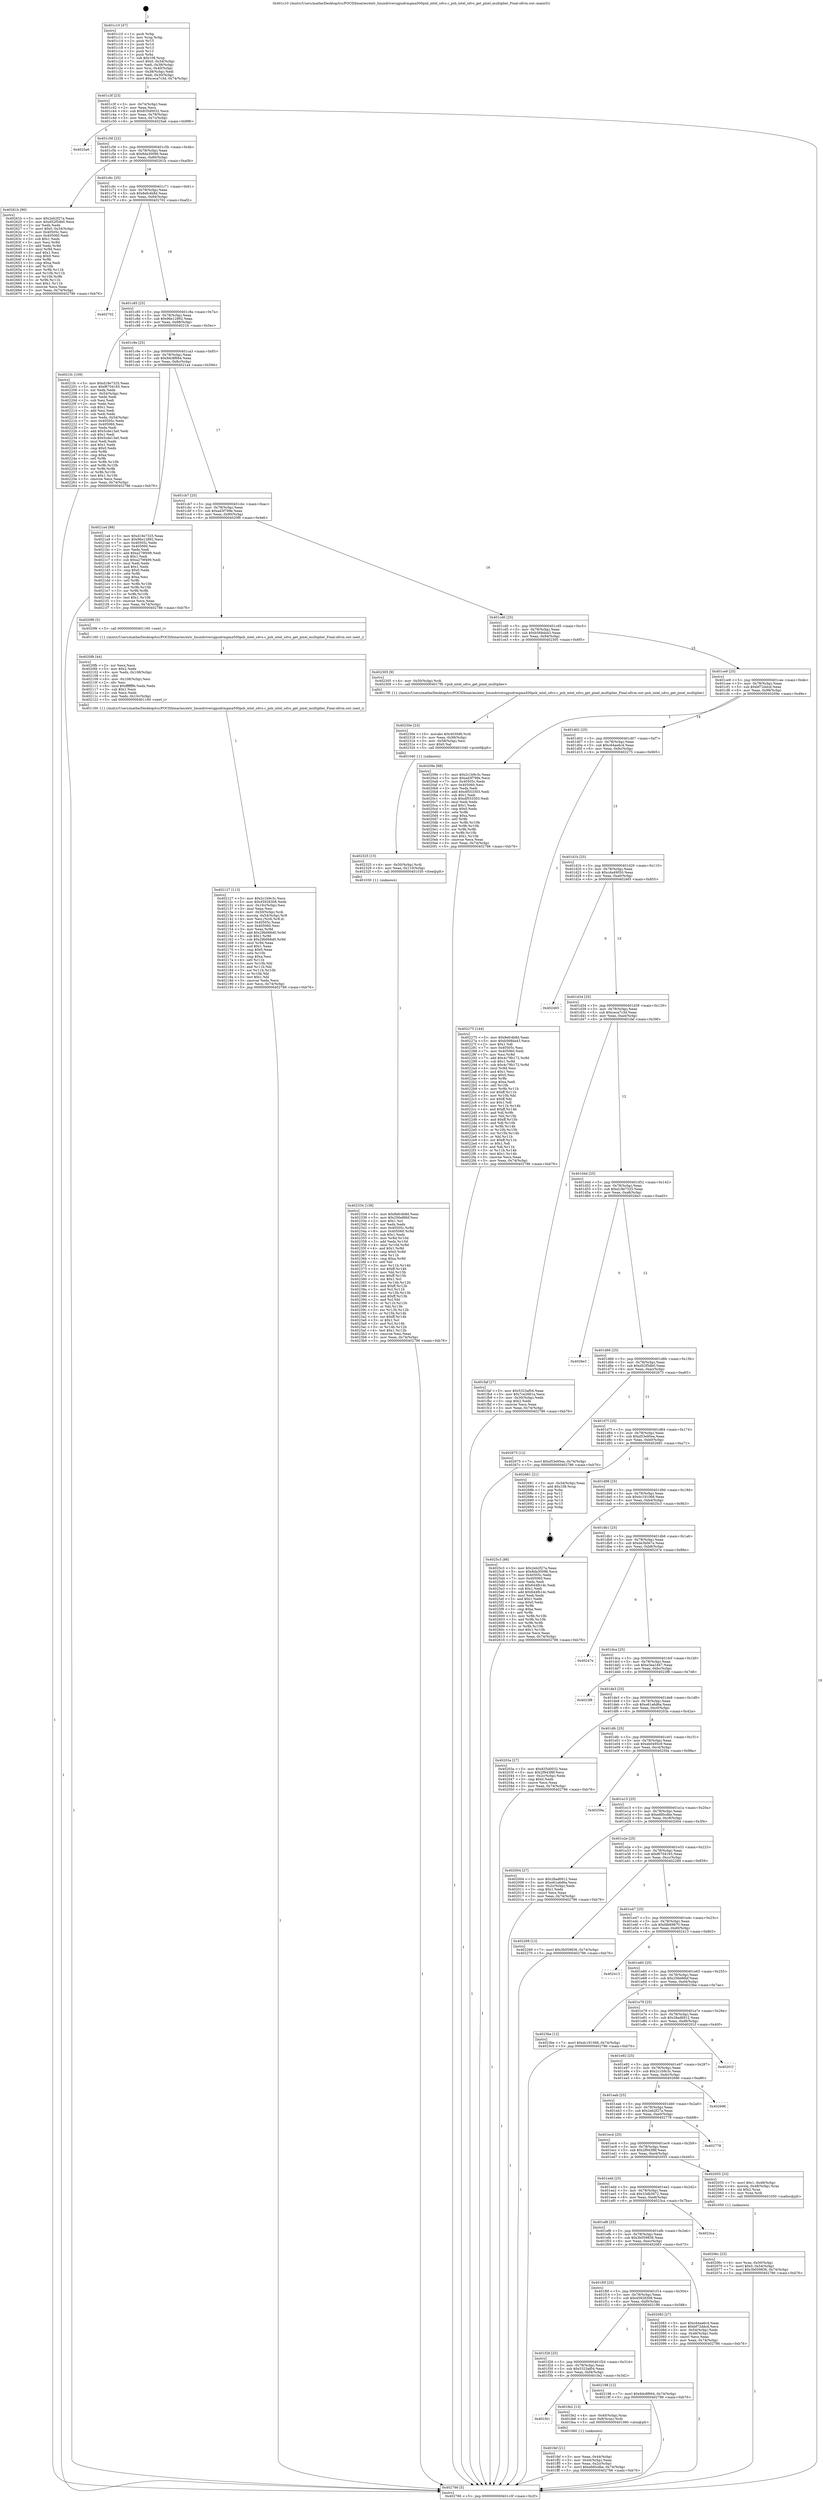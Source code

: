 digraph "0x401c10" {
  label = "0x401c10 (/mnt/c/Users/mathe/Desktop/tcc/POCII/binaries/extr_linuxdriversgpudrmgma500psb_intel_sdvo.c_psb_intel_sdvo_get_pixel_multiplier_Final-ollvm.out::main(0))"
  labelloc = "t"
  node[shape=record]

  Entry [label="",width=0.3,height=0.3,shape=circle,fillcolor=black,style=filled]
  "0x401c3f" [label="{
     0x401c3f [23]\l
     | [instrs]\l
     &nbsp;&nbsp;0x401c3f \<+3\>: mov -0x74(%rbp),%eax\l
     &nbsp;&nbsp;0x401c42 \<+2\>: mov %eax,%ecx\l
     &nbsp;&nbsp;0x401c44 \<+6\>: sub $0x835d0032,%ecx\l
     &nbsp;&nbsp;0x401c4a \<+3\>: mov %eax,-0x78(%rbp)\l
     &nbsp;&nbsp;0x401c4d \<+3\>: mov %ecx,-0x7c(%rbp)\l
     &nbsp;&nbsp;0x401c50 \<+6\>: je 00000000004025a6 \<main+0x996\>\l
  }"]
  "0x4025a6" [label="{
     0x4025a6\l
  }", style=dashed]
  "0x401c56" [label="{
     0x401c56 [22]\l
     | [instrs]\l
     &nbsp;&nbsp;0x401c56 \<+5\>: jmp 0000000000401c5b \<main+0x4b\>\l
     &nbsp;&nbsp;0x401c5b \<+3\>: mov -0x78(%rbp),%eax\l
     &nbsp;&nbsp;0x401c5e \<+5\>: sub $0x8da30096,%eax\l
     &nbsp;&nbsp;0x401c63 \<+3\>: mov %eax,-0x80(%rbp)\l
     &nbsp;&nbsp;0x401c66 \<+6\>: je 000000000040261b \<main+0xa0b\>\l
  }"]
  Exit [label="",width=0.3,height=0.3,shape=circle,fillcolor=black,style=filled,peripheries=2]
  "0x40261b" [label="{
     0x40261b [90]\l
     | [instrs]\l
     &nbsp;&nbsp;0x40261b \<+5\>: mov $0x2eb2f27a,%eax\l
     &nbsp;&nbsp;0x402620 \<+5\>: mov $0xd52f5db0,%ecx\l
     &nbsp;&nbsp;0x402625 \<+2\>: xor %edx,%edx\l
     &nbsp;&nbsp;0x402627 \<+7\>: movl $0x0,-0x34(%rbp)\l
     &nbsp;&nbsp;0x40262e \<+7\>: mov 0x40505c,%esi\l
     &nbsp;&nbsp;0x402635 \<+7\>: mov 0x405060,%edi\l
     &nbsp;&nbsp;0x40263c \<+3\>: sub $0x1,%edx\l
     &nbsp;&nbsp;0x40263f \<+3\>: mov %esi,%r8d\l
     &nbsp;&nbsp;0x402642 \<+3\>: add %edx,%r8d\l
     &nbsp;&nbsp;0x402645 \<+4\>: imul %r8d,%esi\l
     &nbsp;&nbsp;0x402649 \<+3\>: and $0x1,%esi\l
     &nbsp;&nbsp;0x40264c \<+3\>: cmp $0x0,%esi\l
     &nbsp;&nbsp;0x40264f \<+4\>: sete %r9b\l
     &nbsp;&nbsp;0x402653 \<+3\>: cmp $0xa,%edi\l
     &nbsp;&nbsp;0x402656 \<+4\>: setl %r10b\l
     &nbsp;&nbsp;0x40265a \<+3\>: mov %r9b,%r11b\l
     &nbsp;&nbsp;0x40265d \<+3\>: and %r10b,%r11b\l
     &nbsp;&nbsp;0x402660 \<+3\>: xor %r10b,%r9b\l
     &nbsp;&nbsp;0x402663 \<+3\>: or %r9b,%r11b\l
     &nbsp;&nbsp;0x402666 \<+4\>: test $0x1,%r11b\l
     &nbsp;&nbsp;0x40266a \<+3\>: cmovne %ecx,%eax\l
     &nbsp;&nbsp;0x40266d \<+3\>: mov %eax,-0x74(%rbp)\l
     &nbsp;&nbsp;0x402670 \<+5\>: jmp 0000000000402786 \<main+0xb76\>\l
  }"]
  "0x401c6c" [label="{
     0x401c6c [25]\l
     | [instrs]\l
     &nbsp;&nbsp;0x401c6c \<+5\>: jmp 0000000000401c71 \<main+0x61\>\l
     &nbsp;&nbsp;0x401c71 \<+3\>: mov -0x78(%rbp),%eax\l
     &nbsp;&nbsp;0x401c74 \<+5\>: sub $0x8efc4b8d,%eax\l
     &nbsp;&nbsp;0x401c79 \<+6\>: mov %eax,-0x84(%rbp)\l
     &nbsp;&nbsp;0x401c7f \<+6\>: je 0000000000402702 \<main+0xaf2\>\l
  }"]
  "0x402334" [label="{
     0x402334 [138]\l
     | [instrs]\l
     &nbsp;&nbsp;0x402334 \<+5\>: mov $0x8efc4b8d,%eax\l
     &nbsp;&nbsp;0x402339 \<+5\>: mov $0x256e86bf,%esi\l
     &nbsp;&nbsp;0x40233e \<+2\>: mov $0x1,%cl\l
     &nbsp;&nbsp;0x402340 \<+2\>: xor %edx,%edx\l
     &nbsp;&nbsp;0x402342 \<+8\>: mov 0x40505c,%r8d\l
     &nbsp;&nbsp;0x40234a \<+8\>: mov 0x405060,%r9d\l
     &nbsp;&nbsp;0x402352 \<+3\>: sub $0x1,%edx\l
     &nbsp;&nbsp;0x402355 \<+3\>: mov %r8d,%r10d\l
     &nbsp;&nbsp;0x402358 \<+3\>: add %edx,%r10d\l
     &nbsp;&nbsp;0x40235b \<+4\>: imul %r10d,%r8d\l
     &nbsp;&nbsp;0x40235f \<+4\>: and $0x1,%r8d\l
     &nbsp;&nbsp;0x402363 \<+4\>: cmp $0x0,%r8d\l
     &nbsp;&nbsp;0x402367 \<+4\>: sete %r11b\l
     &nbsp;&nbsp;0x40236b \<+4\>: cmp $0xa,%r9d\l
     &nbsp;&nbsp;0x40236f \<+3\>: setl %bl\l
     &nbsp;&nbsp;0x402372 \<+3\>: mov %r11b,%r14b\l
     &nbsp;&nbsp;0x402375 \<+4\>: xor $0xff,%r14b\l
     &nbsp;&nbsp;0x402379 \<+3\>: mov %bl,%r15b\l
     &nbsp;&nbsp;0x40237c \<+4\>: xor $0xff,%r15b\l
     &nbsp;&nbsp;0x402380 \<+3\>: xor $0x1,%cl\l
     &nbsp;&nbsp;0x402383 \<+3\>: mov %r14b,%r12b\l
     &nbsp;&nbsp;0x402386 \<+4\>: and $0xff,%r12b\l
     &nbsp;&nbsp;0x40238a \<+3\>: and %cl,%r11b\l
     &nbsp;&nbsp;0x40238d \<+3\>: mov %r15b,%r13b\l
     &nbsp;&nbsp;0x402390 \<+4\>: and $0xff,%r13b\l
     &nbsp;&nbsp;0x402394 \<+2\>: and %cl,%bl\l
     &nbsp;&nbsp;0x402396 \<+3\>: or %r11b,%r12b\l
     &nbsp;&nbsp;0x402399 \<+3\>: or %bl,%r13b\l
     &nbsp;&nbsp;0x40239c \<+3\>: xor %r13b,%r12b\l
     &nbsp;&nbsp;0x40239f \<+3\>: or %r15b,%r14b\l
     &nbsp;&nbsp;0x4023a2 \<+4\>: xor $0xff,%r14b\l
     &nbsp;&nbsp;0x4023a6 \<+3\>: or $0x1,%cl\l
     &nbsp;&nbsp;0x4023a9 \<+3\>: and %cl,%r14b\l
     &nbsp;&nbsp;0x4023ac \<+3\>: or %r14b,%r12b\l
     &nbsp;&nbsp;0x4023af \<+4\>: test $0x1,%r12b\l
     &nbsp;&nbsp;0x4023b3 \<+3\>: cmovne %esi,%eax\l
     &nbsp;&nbsp;0x4023b6 \<+3\>: mov %eax,-0x74(%rbp)\l
     &nbsp;&nbsp;0x4023b9 \<+5\>: jmp 0000000000402786 \<main+0xb76\>\l
  }"]
  "0x402702" [label="{
     0x402702\l
  }", style=dashed]
  "0x401c85" [label="{
     0x401c85 [25]\l
     | [instrs]\l
     &nbsp;&nbsp;0x401c85 \<+5\>: jmp 0000000000401c8a \<main+0x7a\>\l
     &nbsp;&nbsp;0x401c8a \<+3\>: mov -0x78(%rbp),%eax\l
     &nbsp;&nbsp;0x401c8d \<+5\>: sub $0x96e12892,%eax\l
     &nbsp;&nbsp;0x401c92 \<+6\>: mov %eax,-0x88(%rbp)\l
     &nbsp;&nbsp;0x401c98 \<+6\>: je 00000000004021fc \<main+0x5ec\>\l
  }"]
  "0x402325" [label="{
     0x402325 [15]\l
     | [instrs]\l
     &nbsp;&nbsp;0x402325 \<+4\>: mov -0x50(%rbp),%rdi\l
     &nbsp;&nbsp;0x402329 \<+6\>: mov %eax,-0x110(%rbp)\l
     &nbsp;&nbsp;0x40232f \<+5\>: call 0000000000401030 \<free@plt\>\l
     | [calls]\l
     &nbsp;&nbsp;0x401030 \{1\} (unknown)\l
  }"]
  "0x4021fc" [label="{
     0x4021fc [109]\l
     | [instrs]\l
     &nbsp;&nbsp;0x4021fc \<+5\>: mov $0xd18e7325,%eax\l
     &nbsp;&nbsp;0x402201 \<+5\>: mov $0xf6704165,%ecx\l
     &nbsp;&nbsp;0x402206 \<+2\>: xor %edx,%edx\l
     &nbsp;&nbsp;0x402208 \<+3\>: mov -0x54(%rbp),%esi\l
     &nbsp;&nbsp;0x40220b \<+2\>: mov %edx,%edi\l
     &nbsp;&nbsp;0x40220d \<+2\>: sub %esi,%edi\l
     &nbsp;&nbsp;0x40220f \<+2\>: mov %edx,%esi\l
     &nbsp;&nbsp;0x402211 \<+3\>: sub $0x1,%esi\l
     &nbsp;&nbsp;0x402214 \<+2\>: add %esi,%edi\l
     &nbsp;&nbsp;0x402216 \<+2\>: sub %edi,%edx\l
     &nbsp;&nbsp;0x402218 \<+3\>: mov %edx,-0x54(%rbp)\l
     &nbsp;&nbsp;0x40221b \<+7\>: mov 0x40505c,%edx\l
     &nbsp;&nbsp;0x402222 \<+7\>: mov 0x405060,%esi\l
     &nbsp;&nbsp;0x402229 \<+2\>: mov %edx,%edi\l
     &nbsp;&nbsp;0x40222b \<+6\>: add $0x5cde13a0,%edi\l
     &nbsp;&nbsp;0x402231 \<+3\>: sub $0x1,%edi\l
     &nbsp;&nbsp;0x402234 \<+6\>: sub $0x5cde13a0,%edi\l
     &nbsp;&nbsp;0x40223a \<+3\>: imul %edi,%edx\l
     &nbsp;&nbsp;0x40223d \<+3\>: and $0x1,%edx\l
     &nbsp;&nbsp;0x402240 \<+3\>: cmp $0x0,%edx\l
     &nbsp;&nbsp;0x402243 \<+4\>: sete %r8b\l
     &nbsp;&nbsp;0x402247 \<+3\>: cmp $0xa,%esi\l
     &nbsp;&nbsp;0x40224a \<+4\>: setl %r9b\l
     &nbsp;&nbsp;0x40224e \<+3\>: mov %r8b,%r10b\l
     &nbsp;&nbsp;0x402251 \<+3\>: and %r9b,%r10b\l
     &nbsp;&nbsp;0x402254 \<+3\>: xor %r9b,%r8b\l
     &nbsp;&nbsp;0x402257 \<+3\>: or %r8b,%r10b\l
     &nbsp;&nbsp;0x40225a \<+4\>: test $0x1,%r10b\l
     &nbsp;&nbsp;0x40225e \<+3\>: cmovne %ecx,%eax\l
     &nbsp;&nbsp;0x402261 \<+3\>: mov %eax,-0x74(%rbp)\l
     &nbsp;&nbsp;0x402264 \<+5\>: jmp 0000000000402786 \<main+0xb76\>\l
  }"]
  "0x401c9e" [label="{
     0x401c9e [25]\l
     | [instrs]\l
     &nbsp;&nbsp;0x401c9e \<+5\>: jmp 0000000000401ca3 \<main+0x93\>\l
     &nbsp;&nbsp;0x401ca3 \<+3\>: mov -0x78(%rbp),%eax\l
     &nbsp;&nbsp;0x401ca6 \<+5\>: sub $0x9dc8f664,%eax\l
     &nbsp;&nbsp;0x401cab \<+6\>: mov %eax,-0x8c(%rbp)\l
     &nbsp;&nbsp;0x401cb1 \<+6\>: je 00000000004021a4 \<main+0x594\>\l
  }"]
  "0x40230e" [label="{
     0x40230e [23]\l
     | [instrs]\l
     &nbsp;&nbsp;0x40230e \<+10\>: movabs $0x4030d6,%rdi\l
     &nbsp;&nbsp;0x402318 \<+3\>: mov %eax,-0x58(%rbp)\l
     &nbsp;&nbsp;0x40231b \<+3\>: mov -0x58(%rbp),%esi\l
     &nbsp;&nbsp;0x40231e \<+2\>: mov $0x0,%al\l
     &nbsp;&nbsp;0x402320 \<+5\>: call 0000000000401040 \<printf@plt\>\l
     | [calls]\l
     &nbsp;&nbsp;0x401040 \{1\} (unknown)\l
  }"]
  "0x4021a4" [label="{
     0x4021a4 [88]\l
     | [instrs]\l
     &nbsp;&nbsp;0x4021a4 \<+5\>: mov $0xd18e7325,%eax\l
     &nbsp;&nbsp;0x4021a9 \<+5\>: mov $0x96e12892,%ecx\l
     &nbsp;&nbsp;0x4021ae \<+7\>: mov 0x40505c,%edx\l
     &nbsp;&nbsp;0x4021b5 \<+7\>: mov 0x405060,%esi\l
     &nbsp;&nbsp;0x4021bc \<+2\>: mov %edx,%edi\l
     &nbsp;&nbsp;0x4021be \<+6\>: add $0xa279f499,%edi\l
     &nbsp;&nbsp;0x4021c4 \<+3\>: sub $0x1,%edi\l
     &nbsp;&nbsp;0x4021c7 \<+6\>: sub $0xa279f499,%edi\l
     &nbsp;&nbsp;0x4021cd \<+3\>: imul %edi,%edx\l
     &nbsp;&nbsp;0x4021d0 \<+3\>: and $0x1,%edx\l
     &nbsp;&nbsp;0x4021d3 \<+3\>: cmp $0x0,%edx\l
     &nbsp;&nbsp;0x4021d6 \<+4\>: sete %r8b\l
     &nbsp;&nbsp;0x4021da \<+3\>: cmp $0xa,%esi\l
     &nbsp;&nbsp;0x4021dd \<+4\>: setl %r9b\l
     &nbsp;&nbsp;0x4021e1 \<+3\>: mov %r8b,%r10b\l
     &nbsp;&nbsp;0x4021e4 \<+3\>: and %r9b,%r10b\l
     &nbsp;&nbsp;0x4021e7 \<+3\>: xor %r9b,%r8b\l
     &nbsp;&nbsp;0x4021ea \<+3\>: or %r8b,%r10b\l
     &nbsp;&nbsp;0x4021ed \<+4\>: test $0x1,%r10b\l
     &nbsp;&nbsp;0x4021f1 \<+3\>: cmovne %ecx,%eax\l
     &nbsp;&nbsp;0x4021f4 \<+3\>: mov %eax,-0x74(%rbp)\l
     &nbsp;&nbsp;0x4021f7 \<+5\>: jmp 0000000000402786 \<main+0xb76\>\l
  }"]
  "0x401cb7" [label="{
     0x401cb7 [25]\l
     | [instrs]\l
     &nbsp;&nbsp;0x401cb7 \<+5\>: jmp 0000000000401cbc \<main+0xac\>\l
     &nbsp;&nbsp;0x401cbc \<+3\>: mov -0x78(%rbp),%eax\l
     &nbsp;&nbsp;0x401cbf \<+5\>: sub $0xad3f799e,%eax\l
     &nbsp;&nbsp;0x401cc4 \<+6\>: mov %eax,-0x90(%rbp)\l
     &nbsp;&nbsp;0x401cca \<+6\>: je 00000000004020f6 \<main+0x4e6\>\l
  }"]
  "0x402127" [label="{
     0x402127 [113]\l
     | [instrs]\l
     &nbsp;&nbsp;0x402127 \<+5\>: mov $0x2c1b9c3c,%ecx\l
     &nbsp;&nbsp;0x40212c \<+5\>: mov $0x45928308,%edx\l
     &nbsp;&nbsp;0x402131 \<+6\>: mov -0x10c(%rbp),%esi\l
     &nbsp;&nbsp;0x402137 \<+3\>: imul %eax,%esi\l
     &nbsp;&nbsp;0x40213a \<+4\>: mov -0x50(%rbp),%rdi\l
     &nbsp;&nbsp;0x40213e \<+4\>: movslq -0x54(%rbp),%r8\l
     &nbsp;&nbsp;0x402142 \<+4\>: mov %esi,(%rdi,%r8,4)\l
     &nbsp;&nbsp;0x402146 \<+7\>: mov 0x40505c,%eax\l
     &nbsp;&nbsp;0x40214d \<+7\>: mov 0x405060,%esi\l
     &nbsp;&nbsp;0x402154 \<+3\>: mov %eax,%r9d\l
     &nbsp;&nbsp;0x402157 \<+7\>: add $0x29b066d0,%r9d\l
     &nbsp;&nbsp;0x40215e \<+4\>: sub $0x1,%r9d\l
     &nbsp;&nbsp;0x402162 \<+7\>: sub $0x29b066d0,%r9d\l
     &nbsp;&nbsp;0x402169 \<+4\>: imul %r9d,%eax\l
     &nbsp;&nbsp;0x40216d \<+3\>: and $0x1,%eax\l
     &nbsp;&nbsp;0x402170 \<+3\>: cmp $0x0,%eax\l
     &nbsp;&nbsp;0x402173 \<+4\>: sete %r10b\l
     &nbsp;&nbsp;0x402177 \<+3\>: cmp $0xa,%esi\l
     &nbsp;&nbsp;0x40217a \<+4\>: setl %r11b\l
     &nbsp;&nbsp;0x40217e \<+3\>: mov %r10b,%bl\l
     &nbsp;&nbsp;0x402181 \<+3\>: and %r11b,%bl\l
     &nbsp;&nbsp;0x402184 \<+3\>: xor %r11b,%r10b\l
     &nbsp;&nbsp;0x402187 \<+3\>: or %r10b,%bl\l
     &nbsp;&nbsp;0x40218a \<+3\>: test $0x1,%bl\l
     &nbsp;&nbsp;0x40218d \<+3\>: cmovne %edx,%ecx\l
     &nbsp;&nbsp;0x402190 \<+3\>: mov %ecx,-0x74(%rbp)\l
     &nbsp;&nbsp;0x402193 \<+5\>: jmp 0000000000402786 \<main+0xb76\>\l
  }"]
  "0x4020f6" [label="{
     0x4020f6 [5]\l
     | [instrs]\l
     &nbsp;&nbsp;0x4020f6 \<+5\>: call 0000000000401160 \<next_i\>\l
     | [calls]\l
     &nbsp;&nbsp;0x401160 \{1\} (/mnt/c/Users/mathe/Desktop/tcc/POCII/binaries/extr_linuxdriversgpudrmgma500psb_intel_sdvo.c_psb_intel_sdvo_get_pixel_multiplier_Final-ollvm.out::next_i)\l
  }"]
  "0x401cd0" [label="{
     0x401cd0 [25]\l
     | [instrs]\l
     &nbsp;&nbsp;0x401cd0 \<+5\>: jmp 0000000000401cd5 \<main+0xc5\>\l
     &nbsp;&nbsp;0x401cd5 \<+3\>: mov -0x78(%rbp),%eax\l
     &nbsp;&nbsp;0x401cd8 \<+5\>: sub $0xb568da43,%eax\l
     &nbsp;&nbsp;0x401cdd \<+6\>: mov %eax,-0x94(%rbp)\l
     &nbsp;&nbsp;0x401ce3 \<+6\>: je 0000000000402305 \<main+0x6f5\>\l
  }"]
  "0x4020fb" [label="{
     0x4020fb [44]\l
     | [instrs]\l
     &nbsp;&nbsp;0x4020fb \<+2\>: xor %ecx,%ecx\l
     &nbsp;&nbsp;0x4020fd \<+5\>: mov $0x2,%edx\l
     &nbsp;&nbsp;0x402102 \<+6\>: mov %edx,-0x108(%rbp)\l
     &nbsp;&nbsp;0x402108 \<+1\>: cltd\l
     &nbsp;&nbsp;0x402109 \<+6\>: mov -0x108(%rbp),%esi\l
     &nbsp;&nbsp;0x40210f \<+2\>: idiv %esi\l
     &nbsp;&nbsp;0x402111 \<+6\>: imul $0xfffffffe,%edx,%edx\l
     &nbsp;&nbsp;0x402117 \<+3\>: sub $0x1,%ecx\l
     &nbsp;&nbsp;0x40211a \<+2\>: sub %ecx,%edx\l
     &nbsp;&nbsp;0x40211c \<+6\>: mov %edx,-0x10c(%rbp)\l
     &nbsp;&nbsp;0x402122 \<+5\>: call 0000000000401160 \<next_i\>\l
     | [calls]\l
     &nbsp;&nbsp;0x401160 \{1\} (/mnt/c/Users/mathe/Desktop/tcc/POCII/binaries/extr_linuxdriversgpudrmgma500psb_intel_sdvo.c_psb_intel_sdvo_get_pixel_multiplier_Final-ollvm.out::next_i)\l
  }"]
  "0x402305" [label="{
     0x402305 [9]\l
     | [instrs]\l
     &nbsp;&nbsp;0x402305 \<+4\>: mov -0x50(%rbp),%rdi\l
     &nbsp;&nbsp;0x402309 \<+5\>: call 00000000004017f0 \<psb_intel_sdvo_get_pixel_multiplier\>\l
     | [calls]\l
     &nbsp;&nbsp;0x4017f0 \{1\} (/mnt/c/Users/mathe/Desktop/tcc/POCII/binaries/extr_linuxdriversgpudrmgma500psb_intel_sdvo.c_psb_intel_sdvo_get_pixel_multiplier_Final-ollvm.out::psb_intel_sdvo_get_pixel_multiplier)\l
  }"]
  "0x401ce9" [label="{
     0x401ce9 [25]\l
     | [instrs]\l
     &nbsp;&nbsp;0x401ce9 \<+5\>: jmp 0000000000401cee \<main+0xde\>\l
     &nbsp;&nbsp;0x401cee \<+3\>: mov -0x78(%rbp),%eax\l
     &nbsp;&nbsp;0x401cf1 \<+5\>: sub $0xbf72ddcd,%eax\l
     &nbsp;&nbsp;0x401cf6 \<+6\>: mov %eax,-0x98(%rbp)\l
     &nbsp;&nbsp;0x401cfc \<+6\>: je 000000000040209e \<main+0x48e\>\l
  }"]
  "0x40206c" [label="{
     0x40206c [23]\l
     | [instrs]\l
     &nbsp;&nbsp;0x40206c \<+4\>: mov %rax,-0x50(%rbp)\l
     &nbsp;&nbsp;0x402070 \<+7\>: movl $0x0,-0x54(%rbp)\l
     &nbsp;&nbsp;0x402077 \<+7\>: movl $0x3b059836,-0x74(%rbp)\l
     &nbsp;&nbsp;0x40207e \<+5\>: jmp 0000000000402786 \<main+0xb76\>\l
  }"]
  "0x40209e" [label="{
     0x40209e [88]\l
     | [instrs]\l
     &nbsp;&nbsp;0x40209e \<+5\>: mov $0x2c1b9c3c,%eax\l
     &nbsp;&nbsp;0x4020a3 \<+5\>: mov $0xad3f799e,%ecx\l
     &nbsp;&nbsp;0x4020a8 \<+7\>: mov 0x40505c,%edx\l
     &nbsp;&nbsp;0x4020af \<+7\>: mov 0x405060,%esi\l
     &nbsp;&nbsp;0x4020b6 \<+2\>: mov %edx,%edi\l
     &nbsp;&nbsp;0x4020b8 \<+6\>: add $0xdf553303,%edi\l
     &nbsp;&nbsp;0x4020be \<+3\>: sub $0x1,%edi\l
     &nbsp;&nbsp;0x4020c1 \<+6\>: sub $0xdf553303,%edi\l
     &nbsp;&nbsp;0x4020c7 \<+3\>: imul %edi,%edx\l
     &nbsp;&nbsp;0x4020ca \<+3\>: and $0x1,%edx\l
     &nbsp;&nbsp;0x4020cd \<+3\>: cmp $0x0,%edx\l
     &nbsp;&nbsp;0x4020d0 \<+4\>: sete %r8b\l
     &nbsp;&nbsp;0x4020d4 \<+3\>: cmp $0xa,%esi\l
     &nbsp;&nbsp;0x4020d7 \<+4\>: setl %r9b\l
     &nbsp;&nbsp;0x4020db \<+3\>: mov %r8b,%r10b\l
     &nbsp;&nbsp;0x4020de \<+3\>: and %r9b,%r10b\l
     &nbsp;&nbsp;0x4020e1 \<+3\>: xor %r9b,%r8b\l
     &nbsp;&nbsp;0x4020e4 \<+3\>: or %r8b,%r10b\l
     &nbsp;&nbsp;0x4020e7 \<+4\>: test $0x1,%r10b\l
     &nbsp;&nbsp;0x4020eb \<+3\>: cmovne %ecx,%eax\l
     &nbsp;&nbsp;0x4020ee \<+3\>: mov %eax,-0x74(%rbp)\l
     &nbsp;&nbsp;0x4020f1 \<+5\>: jmp 0000000000402786 \<main+0xb76\>\l
  }"]
  "0x401d02" [label="{
     0x401d02 [25]\l
     | [instrs]\l
     &nbsp;&nbsp;0x401d02 \<+5\>: jmp 0000000000401d07 \<main+0xf7\>\l
     &nbsp;&nbsp;0x401d07 \<+3\>: mov -0x78(%rbp),%eax\l
     &nbsp;&nbsp;0x401d0a \<+5\>: sub $0xc64ae6c4,%eax\l
     &nbsp;&nbsp;0x401d0f \<+6\>: mov %eax,-0x9c(%rbp)\l
     &nbsp;&nbsp;0x401d15 \<+6\>: je 0000000000402275 \<main+0x665\>\l
  }"]
  "0x401fef" [label="{
     0x401fef [21]\l
     | [instrs]\l
     &nbsp;&nbsp;0x401fef \<+3\>: mov %eax,-0x44(%rbp)\l
     &nbsp;&nbsp;0x401ff2 \<+3\>: mov -0x44(%rbp),%eax\l
     &nbsp;&nbsp;0x401ff5 \<+3\>: mov %eax,-0x2c(%rbp)\l
     &nbsp;&nbsp;0x401ff8 \<+7\>: movl $0xefd0cdbe,-0x74(%rbp)\l
     &nbsp;&nbsp;0x401fff \<+5\>: jmp 0000000000402786 \<main+0xb76\>\l
  }"]
  "0x402275" [label="{
     0x402275 [144]\l
     | [instrs]\l
     &nbsp;&nbsp;0x402275 \<+5\>: mov $0x8efc4b8d,%eax\l
     &nbsp;&nbsp;0x40227a \<+5\>: mov $0xb568da43,%ecx\l
     &nbsp;&nbsp;0x40227f \<+2\>: mov $0x1,%dl\l
     &nbsp;&nbsp;0x402281 \<+7\>: mov 0x40505c,%esi\l
     &nbsp;&nbsp;0x402288 \<+7\>: mov 0x405060,%edi\l
     &nbsp;&nbsp;0x40228f \<+3\>: mov %esi,%r8d\l
     &nbsp;&nbsp;0x402292 \<+7\>: add $0x4c78b172,%r8d\l
     &nbsp;&nbsp;0x402299 \<+4\>: sub $0x1,%r8d\l
     &nbsp;&nbsp;0x40229d \<+7\>: sub $0x4c78b172,%r8d\l
     &nbsp;&nbsp;0x4022a4 \<+4\>: imul %r8d,%esi\l
     &nbsp;&nbsp;0x4022a8 \<+3\>: and $0x1,%esi\l
     &nbsp;&nbsp;0x4022ab \<+3\>: cmp $0x0,%esi\l
     &nbsp;&nbsp;0x4022ae \<+4\>: sete %r9b\l
     &nbsp;&nbsp;0x4022b2 \<+3\>: cmp $0xa,%edi\l
     &nbsp;&nbsp;0x4022b5 \<+4\>: setl %r10b\l
     &nbsp;&nbsp;0x4022b9 \<+3\>: mov %r9b,%r11b\l
     &nbsp;&nbsp;0x4022bc \<+4\>: xor $0xff,%r11b\l
     &nbsp;&nbsp;0x4022c0 \<+3\>: mov %r10b,%bl\l
     &nbsp;&nbsp;0x4022c3 \<+3\>: xor $0xff,%bl\l
     &nbsp;&nbsp;0x4022c6 \<+3\>: xor $0x1,%dl\l
     &nbsp;&nbsp;0x4022c9 \<+3\>: mov %r11b,%r14b\l
     &nbsp;&nbsp;0x4022cc \<+4\>: and $0xff,%r14b\l
     &nbsp;&nbsp;0x4022d0 \<+3\>: and %dl,%r9b\l
     &nbsp;&nbsp;0x4022d3 \<+3\>: mov %bl,%r15b\l
     &nbsp;&nbsp;0x4022d6 \<+4\>: and $0xff,%r15b\l
     &nbsp;&nbsp;0x4022da \<+3\>: and %dl,%r10b\l
     &nbsp;&nbsp;0x4022dd \<+3\>: or %r9b,%r14b\l
     &nbsp;&nbsp;0x4022e0 \<+3\>: or %r10b,%r15b\l
     &nbsp;&nbsp;0x4022e3 \<+3\>: xor %r15b,%r14b\l
     &nbsp;&nbsp;0x4022e6 \<+3\>: or %bl,%r11b\l
     &nbsp;&nbsp;0x4022e9 \<+4\>: xor $0xff,%r11b\l
     &nbsp;&nbsp;0x4022ed \<+3\>: or $0x1,%dl\l
     &nbsp;&nbsp;0x4022f0 \<+3\>: and %dl,%r11b\l
     &nbsp;&nbsp;0x4022f3 \<+3\>: or %r11b,%r14b\l
     &nbsp;&nbsp;0x4022f6 \<+4\>: test $0x1,%r14b\l
     &nbsp;&nbsp;0x4022fa \<+3\>: cmovne %ecx,%eax\l
     &nbsp;&nbsp;0x4022fd \<+3\>: mov %eax,-0x74(%rbp)\l
     &nbsp;&nbsp;0x402300 \<+5\>: jmp 0000000000402786 \<main+0xb76\>\l
  }"]
  "0x401d1b" [label="{
     0x401d1b [25]\l
     | [instrs]\l
     &nbsp;&nbsp;0x401d1b \<+5\>: jmp 0000000000401d20 \<main+0x110\>\l
     &nbsp;&nbsp;0x401d20 \<+3\>: mov -0x78(%rbp),%eax\l
     &nbsp;&nbsp;0x401d23 \<+5\>: sub $0xcda49050,%eax\l
     &nbsp;&nbsp;0x401d28 \<+6\>: mov %eax,-0xa0(%rbp)\l
     &nbsp;&nbsp;0x401d2e \<+6\>: je 0000000000402465 \<main+0x855\>\l
  }"]
  "0x401f41" [label="{
     0x401f41\l
  }", style=dashed]
  "0x402465" [label="{
     0x402465\l
  }", style=dashed]
  "0x401d34" [label="{
     0x401d34 [25]\l
     | [instrs]\l
     &nbsp;&nbsp;0x401d34 \<+5\>: jmp 0000000000401d39 \<main+0x129\>\l
     &nbsp;&nbsp;0x401d39 \<+3\>: mov -0x78(%rbp),%eax\l
     &nbsp;&nbsp;0x401d3c \<+5\>: sub $0xceca7c3d,%eax\l
     &nbsp;&nbsp;0x401d41 \<+6\>: mov %eax,-0xa4(%rbp)\l
     &nbsp;&nbsp;0x401d47 \<+6\>: je 0000000000401faf \<main+0x39f\>\l
  }"]
  "0x401fe2" [label="{
     0x401fe2 [13]\l
     | [instrs]\l
     &nbsp;&nbsp;0x401fe2 \<+4\>: mov -0x40(%rbp),%rax\l
     &nbsp;&nbsp;0x401fe6 \<+4\>: mov 0x8(%rax),%rdi\l
     &nbsp;&nbsp;0x401fea \<+5\>: call 0000000000401060 \<atoi@plt\>\l
     | [calls]\l
     &nbsp;&nbsp;0x401060 \{1\} (unknown)\l
  }"]
  "0x401faf" [label="{
     0x401faf [27]\l
     | [instrs]\l
     &nbsp;&nbsp;0x401faf \<+5\>: mov $0x5323af04,%eax\l
     &nbsp;&nbsp;0x401fb4 \<+5\>: mov $0x7ce2661a,%ecx\l
     &nbsp;&nbsp;0x401fb9 \<+3\>: mov -0x30(%rbp),%edx\l
     &nbsp;&nbsp;0x401fbc \<+3\>: cmp $0x2,%edx\l
     &nbsp;&nbsp;0x401fbf \<+3\>: cmovne %ecx,%eax\l
     &nbsp;&nbsp;0x401fc2 \<+3\>: mov %eax,-0x74(%rbp)\l
     &nbsp;&nbsp;0x401fc5 \<+5\>: jmp 0000000000402786 \<main+0xb76\>\l
  }"]
  "0x401d4d" [label="{
     0x401d4d [25]\l
     | [instrs]\l
     &nbsp;&nbsp;0x401d4d \<+5\>: jmp 0000000000401d52 \<main+0x142\>\l
     &nbsp;&nbsp;0x401d52 \<+3\>: mov -0x78(%rbp),%eax\l
     &nbsp;&nbsp;0x401d55 \<+5\>: sub $0xd18e7325,%eax\l
     &nbsp;&nbsp;0x401d5a \<+6\>: mov %eax,-0xa8(%rbp)\l
     &nbsp;&nbsp;0x401d60 \<+6\>: je 00000000004026e3 \<main+0xad3\>\l
  }"]
  "0x402786" [label="{
     0x402786 [5]\l
     | [instrs]\l
     &nbsp;&nbsp;0x402786 \<+5\>: jmp 0000000000401c3f \<main+0x2f\>\l
  }"]
  "0x401c10" [label="{
     0x401c10 [47]\l
     | [instrs]\l
     &nbsp;&nbsp;0x401c10 \<+1\>: push %rbp\l
     &nbsp;&nbsp;0x401c11 \<+3\>: mov %rsp,%rbp\l
     &nbsp;&nbsp;0x401c14 \<+2\>: push %r15\l
     &nbsp;&nbsp;0x401c16 \<+2\>: push %r14\l
     &nbsp;&nbsp;0x401c18 \<+2\>: push %r13\l
     &nbsp;&nbsp;0x401c1a \<+2\>: push %r12\l
     &nbsp;&nbsp;0x401c1c \<+1\>: push %rbx\l
     &nbsp;&nbsp;0x401c1d \<+7\>: sub $0x108,%rsp\l
     &nbsp;&nbsp;0x401c24 \<+7\>: movl $0x0,-0x34(%rbp)\l
     &nbsp;&nbsp;0x401c2b \<+3\>: mov %edi,-0x38(%rbp)\l
     &nbsp;&nbsp;0x401c2e \<+4\>: mov %rsi,-0x40(%rbp)\l
     &nbsp;&nbsp;0x401c32 \<+3\>: mov -0x38(%rbp),%edi\l
     &nbsp;&nbsp;0x401c35 \<+3\>: mov %edi,-0x30(%rbp)\l
     &nbsp;&nbsp;0x401c38 \<+7\>: movl $0xceca7c3d,-0x74(%rbp)\l
  }"]
  "0x401f28" [label="{
     0x401f28 [25]\l
     | [instrs]\l
     &nbsp;&nbsp;0x401f28 \<+5\>: jmp 0000000000401f2d \<main+0x31d\>\l
     &nbsp;&nbsp;0x401f2d \<+3\>: mov -0x78(%rbp),%eax\l
     &nbsp;&nbsp;0x401f30 \<+5\>: sub $0x5323af04,%eax\l
     &nbsp;&nbsp;0x401f35 \<+6\>: mov %eax,-0xf4(%rbp)\l
     &nbsp;&nbsp;0x401f3b \<+6\>: je 0000000000401fe2 \<main+0x3d2\>\l
  }"]
  "0x4026e3" [label="{
     0x4026e3\l
  }", style=dashed]
  "0x401d66" [label="{
     0x401d66 [25]\l
     | [instrs]\l
     &nbsp;&nbsp;0x401d66 \<+5\>: jmp 0000000000401d6b \<main+0x15b\>\l
     &nbsp;&nbsp;0x401d6b \<+3\>: mov -0x78(%rbp),%eax\l
     &nbsp;&nbsp;0x401d6e \<+5\>: sub $0xd52f5db0,%eax\l
     &nbsp;&nbsp;0x401d73 \<+6\>: mov %eax,-0xac(%rbp)\l
     &nbsp;&nbsp;0x401d79 \<+6\>: je 0000000000402675 \<main+0xa65\>\l
  }"]
  "0x402198" [label="{
     0x402198 [12]\l
     | [instrs]\l
     &nbsp;&nbsp;0x402198 \<+7\>: movl $0x9dc8f664,-0x74(%rbp)\l
     &nbsp;&nbsp;0x40219f \<+5\>: jmp 0000000000402786 \<main+0xb76\>\l
  }"]
  "0x402675" [label="{
     0x402675 [12]\l
     | [instrs]\l
     &nbsp;&nbsp;0x402675 \<+7\>: movl $0xd53e95ea,-0x74(%rbp)\l
     &nbsp;&nbsp;0x40267c \<+5\>: jmp 0000000000402786 \<main+0xb76\>\l
  }"]
  "0x401d7f" [label="{
     0x401d7f [25]\l
     | [instrs]\l
     &nbsp;&nbsp;0x401d7f \<+5\>: jmp 0000000000401d84 \<main+0x174\>\l
     &nbsp;&nbsp;0x401d84 \<+3\>: mov -0x78(%rbp),%eax\l
     &nbsp;&nbsp;0x401d87 \<+5\>: sub $0xd53e95ea,%eax\l
     &nbsp;&nbsp;0x401d8c \<+6\>: mov %eax,-0xb0(%rbp)\l
     &nbsp;&nbsp;0x401d92 \<+6\>: je 0000000000402681 \<main+0xa71\>\l
  }"]
  "0x401f0f" [label="{
     0x401f0f [25]\l
     | [instrs]\l
     &nbsp;&nbsp;0x401f0f \<+5\>: jmp 0000000000401f14 \<main+0x304\>\l
     &nbsp;&nbsp;0x401f14 \<+3\>: mov -0x78(%rbp),%eax\l
     &nbsp;&nbsp;0x401f17 \<+5\>: sub $0x45928308,%eax\l
     &nbsp;&nbsp;0x401f1c \<+6\>: mov %eax,-0xf0(%rbp)\l
     &nbsp;&nbsp;0x401f22 \<+6\>: je 0000000000402198 \<main+0x588\>\l
  }"]
  "0x402681" [label="{
     0x402681 [21]\l
     | [instrs]\l
     &nbsp;&nbsp;0x402681 \<+3\>: mov -0x34(%rbp),%eax\l
     &nbsp;&nbsp;0x402684 \<+7\>: add $0x108,%rsp\l
     &nbsp;&nbsp;0x40268b \<+1\>: pop %rbx\l
     &nbsp;&nbsp;0x40268c \<+2\>: pop %r12\l
     &nbsp;&nbsp;0x40268e \<+2\>: pop %r13\l
     &nbsp;&nbsp;0x402690 \<+2\>: pop %r14\l
     &nbsp;&nbsp;0x402692 \<+2\>: pop %r15\l
     &nbsp;&nbsp;0x402694 \<+1\>: pop %rbp\l
     &nbsp;&nbsp;0x402695 \<+1\>: ret\l
  }"]
  "0x401d98" [label="{
     0x401d98 [25]\l
     | [instrs]\l
     &nbsp;&nbsp;0x401d98 \<+5\>: jmp 0000000000401d9d \<main+0x18d\>\l
     &nbsp;&nbsp;0x401d9d \<+3\>: mov -0x78(%rbp),%eax\l
     &nbsp;&nbsp;0x401da0 \<+5\>: sub $0xdc191068,%eax\l
     &nbsp;&nbsp;0x401da5 \<+6\>: mov %eax,-0xb4(%rbp)\l
     &nbsp;&nbsp;0x401dab \<+6\>: je 00000000004025c3 \<main+0x9b3\>\l
  }"]
  "0x402083" [label="{
     0x402083 [27]\l
     | [instrs]\l
     &nbsp;&nbsp;0x402083 \<+5\>: mov $0xc64ae6c4,%eax\l
     &nbsp;&nbsp;0x402088 \<+5\>: mov $0xbf72ddcd,%ecx\l
     &nbsp;&nbsp;0x40208d \<+3\>: mov -0x54(%rbp),%edx\l
     &nbsp;&nbsp;0x402090 \<+3\>: cmp -0x48(%rbp),%edx\l
     &nbsp;&nbsp;0x402093 \<+3\>: cmovl %ecx,%eax\l
     &nbsp;&nbsp;0x402096 \<+3\>: mov %eax,-0x74(%rbp)\l
     &nbsp;&nbsp;0x402099 \<+5\>: jmp 0000000000402786 \<main+0xb76\>\l
  }"]
  "0x4025c3" [label="{
     0x4025c3 [88]\l
     | [instrs]\l
     &nbsp;&nbsp;0x4025c3 \<+5\>: mov $0x2eb2f27a,%eax\l
     &nbsp;&nbsp;0x4025c8 \<+5\>: mov $0x8da30096,%ecx\l
     &nbsp;&nbsp;0x4025cd \<+7\>: mov 0x40505c,%edx\l
     &nbsp;&nbsp;0x4025d4 \<+7\>: mov 0x405060,%esi\l
     &nbsp;&nbsp;0x4025db \<+2\>: mov %edx,%edi\l
     &nbsp;&nbsp;0x4025dd \<+6\>: sub $0x644fb1dc,%edi\l
     &nbsp;&nbsp;0x4025e3 \<+3\>: sub $0x1,%edi\l
     &nbsp;&nbsp;0x4025e6 \<+6\>: add $0x644fb1dc,%edi\l
     &nbsp;&nbsp;0x4025ec \<+3\>: imul %edi,%edx\l
     &nbsp;&nbsp;0x4025ef \<+3\>: and $0x1,%edx\l
     &nbsp;&nbsp;0x4025f2 \<+3\>: cmp $0x0,%edx\l
     &nbsp;&nbsp;0x4025f5 \<+4\>: sete %r8b\l
     &nbsp;&nbsp;0x4025f9 \<+3\>: cmp $0xa,%esi\l
     &nbsp;&nbsp;0x4025fc \<+4\>: setl %r9b\l
     &nbsp;&nbsp;0x402600 \<+3\>: mov %r8b,%r10b\l
     &nbsp;&nbsp;0x402603 \<+3\>: and %r9b,%r10b\l
     &nbsp;&nbsp;0x402606 \<+3\>: xor %r9b,%r8b\l
     &nbsp;&nbsp;0x402609 \<+3\>: or %r8b,%r10b\l
     &nbsp;&nbsp;0x40260c \<+4\>: test $0x1,%r10b\l
     &nbsp;&nbsp;0x402610 \<+3\>: cmovne %ecx,%eax\l
     &nbsp;&nbsp;0x402613 \<+3\>: mov %eax,-0x74(%rbp)\l
     &nbsp;&nbsp;0x402616 \<+5\>: jmp 0000000000402786 \<main+0xb76\>\l
  }"]
  "0x401db1" [label="{
     0x401db1 [25]\l
     | [instrs]\l
     &nbsp;&nbsp;0x401db1 \<+5\>: jmp 0000000000401db6 \<main+0x1a6\>\l
     &nbsp;&nbsp;0x401db6 \<+3\>: mov -0x78(%rbp),%eax\l
     &nbsp;&nbsp;0x401db9 \<+5\>: sub $0xde3b0e7e,%eax\l
     &nbsp;&nbsp;0x401dbe \<+6\>: mov %eax,-0xb8(%rbp)\l
     &nbsp;&nbsp;0x401dc4 \<+6\>: je 000000000040247e \<main+0x86e\>\l
  }"]
  "0x401ef6" [label="{
     0x401ef6 [25]\l
     | [instrs]\l
     &nbsp;&nbsp;0x401ef6 \<+5\>: jmp 0000000000401efb \<main+0x2eb\>\l
     &nbsp;&nbsp;0x401efb \<+3\>: mov -0x78(%rbp),%eax\l
     &nbsp;&nbsp;0x401efe \<+5\>: sub $0x3b059836,%eax\l
     &nbsp;&nbsp;0x401f03 \<+6\>: mov %eax,-0xec(%rbp)\l
     &nbsp;&nbsp;0x401f09 \<+6\>: je 0000000000402083 \<main+0x473\>\l
  }"]
  "0x40247e" [label="{
     0x40247e\l
  }", style=dashed]
  "0x401dca" [label="{
     0x401dca [25]\l
     | [instrs]\l
     &nbsp;&nbsp;0x401dca \<+5\>: jmp 0000000000401dcf \<main+0x1bf\>\l
     &nbsp;&nbsp;0x401dcf \<+3\>: mov -0x78(%rbp),%eax\l
     &nbsp;&nbsp;0x401dd2 \<+5\>: sub $0xe3ea1847,%eax\l
     &nbsp;&nbsp;0x401dd7 \<+6\>: mov %eax,-0xbc(%rbp)\l
     &nbsp;&nbsp;0x401ddd \<+6\>: je 00000000004023f8 \<main+0x7e8\>\l
  }"]
  "0x4023ca" [label="{
     0x4023ca\l
  }", style=dashed]
  "0x4023f8" [label="{
     0x4023f8\l
  }", style=dashed]
  "0x401de3" [label="{
     0x401de3 [25]\l
     | [instrs]\l
     &nbsp;&nbsp;0x401de3 \<+5\>: jmp 0000000000401de8 \<main+0x1d8\>\l
     &nbsp;&nbsp;0x401de8 \<+3\>: mov -0x78(%rbp),%eax\l
     &nbsp;&nbsp;0x401deb \<+5\>: sub $0xe61a6d6a,%eax\l
     &nbsp;&nbsp;0x401df0 \<+6\>: mov %eax,-0xc0(%rbp)\l
     &nbsp;&nbsp;0x401df6 \<+6\>: je 000000000040203a \<main+0x42a\>\l
  }"]
  "0x401edd" [label="{
     0x401edd [25]\l
     | [instrs]\l
     &nbsp;&nbsp;0x401edd \<+5\>: jmp 0000000000401ee2 \<main+0x2d2\>\l
     &nbsp;&nbsp;0x401ee2 \<+3\>: mov -0x78(%rbp),%eax\l
     &nbsp;&nbsp;0x401ee5 \<+5\>: sub $0x33db3672,%eax\l
     &nbsp;&nbsp;0x401eea \<+6\>: mov %eax,-0xe8(%rbp)\l
     &nbsp;&nbsp;0x401ef0 \<+6\>: je 00000000004023ca \<main+0x7ba\>\l
  }"]
  "0x40203a" [label="{
     0x40203a [27]\l
     | [instrs]\l
     &nbsp;&nbsp;0x40203a \<+5\>: mov $0x835d0032,%eax\l
     &nbsp;&nbsp;0x40203f \<+5\>: mov $0x2f943f8f,%ecx\l
     &nbsp;&nbsp;0x402044 \<+3\>: mov -0x2c(%rbp),%edx\l
     &nbsp;&nbsp;0x402047 \<+3\>: cmp $0x0,%edx\l
     &nbsp;&nbsp;0x40204a \<+3\>: cmove %ecx,%eax\l
     &nbsp;&nbsp;0x40204d \<+3\>: mov %eax,-0x74(%rbp)\l
     &nbsp;&nbsp;0x402050 \<+5\>: jmp 0000000000402786 \<main+0xb76\>\l
  }"]
  "0x401dfc" [label="{
     0x401dfc [25]\l
     | [instrs]\l
     &nbsp;&nbsp;0x401dfc \<+5\>: jmp 0000000000401e01 \<main+0x1f1\>\l
     &nbsp;&nbsp;0x401e01 \<+3\>: mov -0x78(%rbp),%eax\l
     &nbsp;&nbsp;0x401e04 \<+5\>: sub $0xeb0495c9,%eax\l
     &nbsp;&nbsp;0x401e09 \<+6\>: mov %eax,-0xc4(%rbp)\l
     &nbsp;&nbsp;0x401e0f \<+6\>: je 000000000040259a \<main+0x98a\>\l
  }"]
  "0x402055" [label="{
     0x402055 [23]\l
     | [instrs]\l
     &nbsp;&nbsp;0x402055 \<+7\>: movl $0x1,-0x48(%rbp)\l
     &nbsp;&nbsp;0x40205c \<+4\>: movslq -0x48(%rbp),%rax\l
     &nbsp;&nbsp;0x402060 \<+4\>: shl $0x2,%rax\l
     &nbsp;&nbsp;0x402064 \<+3\>: mov %rax,%rdi\l
     &nbsp;&nbsp;0x402067 \<+5\>: call 0000000000401050 \<malloc@plt\>\l
     | [calls]\l
     &nbsp;&nbsp;0x401050 \{1\} (unknown)\l
  }"]
  "0x40259a" [label="{
     0x40259a\l
  }", style=dashed]
  "0x401e15" [label="{
     0x401e15 [25]\l
     | [instrs]\l
     &nbsp;&nbsp;0x401e15 \<+5\>: jmp 0000000000401e1a \<main+0x20a\>\l
     &nbsp;&nbsp;0x401e1a \<+3\>: mov -0x78(%rbp),%eax\l
     &nbsp;&nbsp;0x401e1d \<+5\>: sub $0xefd0cdbe,%eax\l
     &nbsp;&nbsp;0x401e22 \<+6\>: mov %eax,-0xc8(%rbp)\l
     &nbsp;&nbsp;0x401e28 \<+6\>: je 0000000000402004 \<main+0x3f4\>\l
  }"]
  "0x401ec4" [label="{
     0x401ec4 [25]\l
     | [instrs]\l
     &nbsp;&nbsp;0x401ec4 \<+5\>: jmp 0000000000401ec9 \<main+0x2b9\>\l
     &nbsp;&nbsp;0x401ec9 \<+3\>: mov -0x78(%rbp),%eax\l
     &nbsp;&nbsp;0x401ecc \<+5\>: sub $0x2f943f8f,%eax\l
     &nbsp;&nbsp;0x401ed1 \<+6\>: mov %eax,-0xe4(%rbp)\l
     &nbsp;&nbsp;0x401ed7 \<+6\>: je 0000000000402055 \<main+0x445\>\l
  }"]
  "0x402004" [label="{
     0x402004 [27]\l
     | [instrs]\l
     &nbsp;&nbsp;0x402004 \<+5\>: mov $0x28ad6912,%eax\l
     &nbsp;&nbsp;0x402009 \<+5\>: mov $0xe61a6d6a,%ecx\l
     &nbsp;&nbsp;0x40200e \<+3\>: mov -0x2c(%rbp),%edx\l
     &nbsp;&nbsp;0x402011 \<+3\>: cmp $0x1,%edx\l
     &nbsp;&nbsp;0x402014 \<+3\>: cmovl %ecx,%eax\l
     &nbsp;&nbsp;0x402017 \<+3\>: mov %eax,-0x74(%rbp)\l
     &nbsp;&nbsp;0x40201a \<+5\>: jmp 0000000000402786 \<main+0xb76\>\l
  }"]
  "0x401e2e" [label="{
     0x401e2e [25]\l
     | [instrs]\l
     &nbsp;&nbsp;0x401e2e \<+5\>: jmp 0000000000401e33 \<main+0x223\>\l
     &nbsp;&nbsp;0x401e33 \<+3\>: mov -0x78(%rbp),%eax\l
     &nbsp;&nbsp;0x401e36 \<+5\>: sub $0xf6704165,%eax\l
     &nbsp;&nbsp;0x401e3b \<+6\>: mov %eax,-0xcc(%rbp)\l
     &nbsp;&nbsp;0x401e41 \<+6\>: je 0000000000402269 \<main+0x659\>\l
  }"]
  "0x402778" [label="{
     0x402778\l
  }", style=dashed]
  "0x402269" [label="{
     0x402269 [12]\l
     | [instrs]\l
     &nbsp;&nbsp;0x402269 \<+7\>: movl $0x3b059836,-0x74(%rbp)\l
     &nbsp;&nbsp;0x402270 \<+5\>: jmp 0000000000402786 \<main+0xb76\>\l
  }"]
  "0x401e47" [label="{
     0x401e47 [25]\l
     | [instrs]\l
     &nbsp;&nbsp;0x401e47 \<+5\>: jmp 0000000000401e4c \<main+0x23c\>\l
     &nbsp;&nbsp;0x401e4c \<+3\>: mov -0x78(%rbp),%eax\l
     &nbsp;&nbsp;0x401e4f \<+5\>: sub $0xfdb69870,%eax\l
     &nbsp;&nbsp;0x401e54 \<+6\>: mov %eax,-0xd0(%rbp)\l
     &nbsp;&nbsp;0x401e5a \<+6\>: je 0000000000402413 \<main+0x803\>\l
  }"]
  "0x401eab" [label="{
     0x401eab [25]\l
     | [instrs]\l
     &nbsp;&nbsp;0x401eab \<+5\>: jmp 0000000000401eb0 \<main+0x2a0\>\l
     &nbsp;&nbsp;0x401eb0 \<+3\>: mov -0x78(%rbp),%eax\l
     &nbsp;&nbsp;0x401eb3 \<+5\>: sub $0x2eb2f27a,%eax\l
     &nbsp;&nbsp;0x401eb8 \<+6\>: mov %eax,-0xe0(%rbp)\l
     &nbsp;&nbsp;0x401ebe \<+6\>: je 0000000000402778 \<main+0xb68\>\l
  }"]
  "0x402413" [label="{
     0x402413\l
  }", style=dashed]
  "0x401e60" [label="{
     0x401e60 [25]\l
     | [instrs]\l
     &nbsp;&nbsp;0x401e60 \<+5\>: jmp 0000000000401e65 \<main+0x255\>\l
     &nbsp;&nbsp;0x401e65 \<+3\>: mov -0x78(%rbp),%eax\l
     &nbsp;&nbsp;0x401e68 \<+5\>: sub $0x256e86bf,%eax\l
     &nbsp;&nbsp;0x401e6d \<+6\>: mov %eax,-0xd4(%rbp)\l
     &nbsp;&nbsp;0x401e73 \<+6\>: je 00000000004023be \<main+0x7ae\>\l
  }"]
  "0x402696" [label="{
     0x402696\l
  }", style=dashed]
  "0x4023be" [label="{
     0x4023be [12]\l
     | [instrs]\l
     &nbsp;&nbsp;0x4023be \<+7\>: movl $0xdc191068,-0x74(%rbp)\l
     &nbsp;&nbsp;0x4023c5 \<+5\>: jmp 0000000000402786 \<main+0xb76\>\l
  }"]
  "0x401e79" [label="{
     0x401e79 [25]\l
     | [instrs]\l
     &nbsp;&nbsp;0x401e79 \<+5\>: jmp 0000000000401e7e \<main+0x26e\>\l
     &nbsp;&nbsp;0x401e7e \<+3\>: mov -0x78(%rbp),%eax\l
     &nbsp;&nbsp;0x401e81 \<+5\>: sub $0x28ad6912,%eax\l
     &nbsp;&nbsp;0x401e86 \<+6\>: mov %eax,-0xd8(%rbp)\l
     &nbsp;&nbsp;0x401e8c \<+6\>: je 000000000040201f \<main+0x40f\>\l
  }"]
  "0x401e92" [label="{
     0x401e92 [25]\l
     | [instrs]\l
     &nbsp;&nbsp;0x401e92 \<+5\>: jmp 0000000000401e97 \<main+0x287\>\l
     &nbsp;&nbsp;0x401e97 \<+3\>: mov -0x78(%rbp),%eax\l
     &nbsp;&nbsp;0x401e9a \<+5\>: sub $0x2c1b9c3c,%eax\l
     &nbsp;&nbsp;0x401e9f \<+6\>: mov %eax,-0xdc(%rbp)\l
     &nbsp;&nbsp;0x401ea5 \<+6\>: je 0000000000402696 \<main+0xa86\>\l
  }"]
  "0x40201f" [label="{
     0x40201f\l
  }", style=dashed]
  Entry -> "0x401c10" [label=" 1"]
  "0x401c3f" -> "0x4025a6" [label=" 0"]
  "0x401c3f" -> "0x401c56" [label=" 20"]
  "0x402681" -> Exit [label=" 1"]
  "0x401c56" -> "0x40261b" [label=" 1"]
  "0x401c56" -> "0x401c6c" [label=" 19"]
  "0x402675" -> "0x402786" [label=" 1"]
  "0x401c6c" -> "0x402702" [label=" 0"]
  "0x401c6c" -> "0x401c85" [label=" 19"]
  "0x40261b" -> "0x402786" [label=" 1"]
  "0x401c85" -> "0x4021fc" [label=" 1"]
  "0x401c85" -> "0x401c9e" [label=" 18"]
  "0x4025c3" -> "0x402786" [label=" 1"]
  "0x401c9e" -> "0x4021a4" [label=" 1"]
  "0x401c9e" -> "0x401cb7" [label=" 17"]
  "0x4023be" -> "0x402786" [label=" 1"]
  "0x401cb7" -> "0x4020f6" [label=" 1"]
  "0x401cb7" -> "0x401cd0" [label=" 16"]
  "0x402334" -> "0x402786" [label=" 1"]
  "0x401cd0" -> "0x402305" [label=" 1"]
  "0x401cd0" -> "0x401ce9" [label=" 15"]
  "0x402325" -> "0x402334" [label=" 1"]
  "0x401ce9" -> "0x40209e" [label=" 1"]
  "0x401ce9" -> "0x401d02" [label=" 14"]
  "0x40230e" -> "0x402325" [label=" 1"]
  "0x401d02" -> "0x402275" [label=" 1"]
  "0x401d02" -> "0x401d1b" [label=" 13"]
  "0x402305" -> "0x40230e" [label=" 1"]
  "0x401d1b" -> "0x402465" [label=" 0"]
  "0x401d1b" -> "0x401d34" [label=" 13"]
  "0x402275" -> "0x402786" [label=" 1"]
  "0x401d34" -> "0x401faf" [label=" 1"]
  "0x401d34" -> "0x401d4d" [label=" 12"]
  "0x401faf" -> "0x402786" [label=" 1"]
  "0x401c10" -> "0x401c3f" [label=" 1"]
  "0x402786" -> "0x401c3f" [label=" 19"]
  "0x402269" -> "0x402786" [label=" 1"]
  "0x401d4d" -> "0x4026e3" [label=" 0"]
  "0x401d4d" -> "0x401d66" [label=" 12"]
  "0x4021a4" -> "0x402786" [label=" 1"]
  "0x401d66" -> "0x402675" [label=" 1"]
  "0x401d66" -> "0x401d7f" [label=" 11"]
  "0x402198" -> "0x402786" [label=" 1"]
  "0x401d7f" -> "0x402681" [label=" 1"]
  "0x401d7f" -> "0x401d98" [label=" 10"]
  "0x4020fb" -> "0x402127" [label=" 1"]
  "0x401d98" -> "0x4025c3" [label=" 1"]
  "0x401d98" -> "0x401db1" [label=" 9"]
  "0x4020f6" -> "0x4020fb" [label=" 1"]
  "0x401db1" -> "0x40247e" [label=" 0"]
  "0x401db1" -> "0x401dca" [label=" 9"]
  "0x402083" -> "0x402786" [label=" 2"]
  "0x401dca" -> "0x4023f8" [label=" 0"]
  "0x401dca" -> "0x401de3" [label=" 9"]
  "0x40206c" -> "0x402786" [label=" 1"]
  "0x401de3" -> "0x40203a" [label=" 1"]
  "0x401de3" -> "0x401dfc" [label=" 8"]
  "0x40203a" -> "0x402786" [label=" 1"]
  "0x401dfc" -> "0x40259a" [label=" 0"]
  "0x401dfc" -> "0x401e15" [label=" 8"]
  "0x402004" -> "0x402786" [label=" 1"]
  "0x401e15" -> "0x402004" [label=" 1"]
  "0x401e15" -> "0x401e2e" [label=" 7"]
  "0x401fe2" -> "0x401fef" [label=" 1"]
  "0x401e2e" -> "0x402269" [label=" 1"]
  "0x401e2e" -> "0x401e47" [label=" 6"]
  "0x401f28" -> "0x401f41" [label=" 0"]
  "0x401e47" -> "0x402413" [label=" 0"]
  "0x401e47" -> "0x401e60" [label=" 6"]
  "0x4021fc" -> "0x402786" [label=" 1"]
  "0x401e60" -> "0x4023be" [label=" 1"]
  "0x401e60" -> "0x401e79" [label=" 5"]
  "0x401f0f" -> "0x401f28" [label=" 1"]
  "0x401e79" -> "0x40201f" [label=" 0"]
  "0x401e79" -> "0x401e92" [label=" 5"]
  "0x401f0f" -> "0x402198" [label=" 1"]
  "0x401e92" -> "0x402696" [label=" 0"]
  "0x401e92" -> "0x401eab" [label=" 5"]
  "0x401f28" -> "0x401fe2" [label=" 1"]
  "0x401eab" -> "0x402778" [label=" 0"]
  "0x401eab" -> "0x401ec4" [label=" 5"]
  "0x401fef" -> "0x402786" [label=" 1"]
  "0x401ec4" -> "0x402055" [label=" 1"]
  "0x401ec4" -> "0x401edd" [label=" 4"]
  "0x402055" -> "0x40206c" [label=" 1"]
  "0x401edd" -> "0x4023ca" [label=" 0"]
  "0x401edd" -> "0x401ef6" [label=" 4"]
  "0x40209e" -> "0x402786" [label=" 1"]
  "0x401ef6" -> "0x402083" [label=" 2"]
  "0x401ef6" -> "0x401f0f" [label=" 2"]
  "0x402127" -> "0x402786" [label=" 1"]
}

